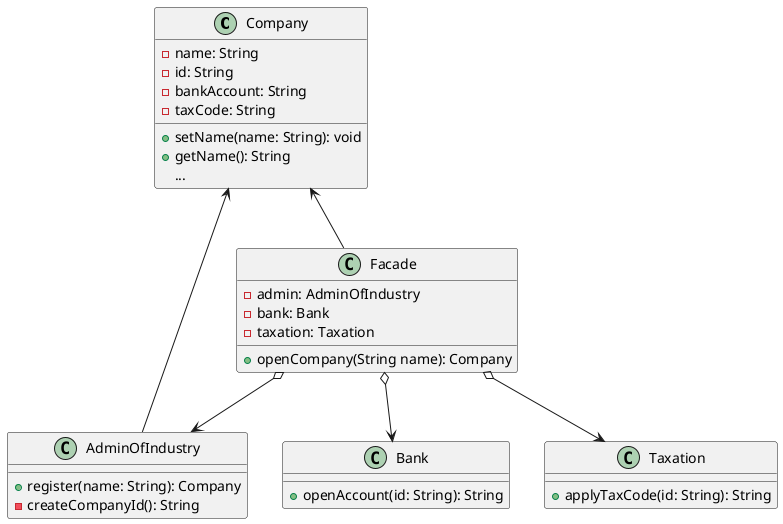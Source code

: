 @startuml

class Company {
    - name: String
    - id: String
    - bankAccount: String
    - taxCode: String

    + setName(name: String): void
    + getName(): String
    {method} ...
}

class AdminOfIndustry {
    + register(name: String): Company
    - createCompanyId(): String
}

class Bank {
    + openAccount(id: String): String
}

class Taxation {
    + applyTaxCode(id: String): String
}

class Facade {
    - admin: AdminOfIndustry
    - bank: Bank
    - taxation: Taxation
    + openCompany(String name): Company
}

Facade o--> AdminOfIndustry
Facade o--> Bank
Facade o--> Taxation

Company <-- Facade
Company <-- AdminOfIndustry

@enduml